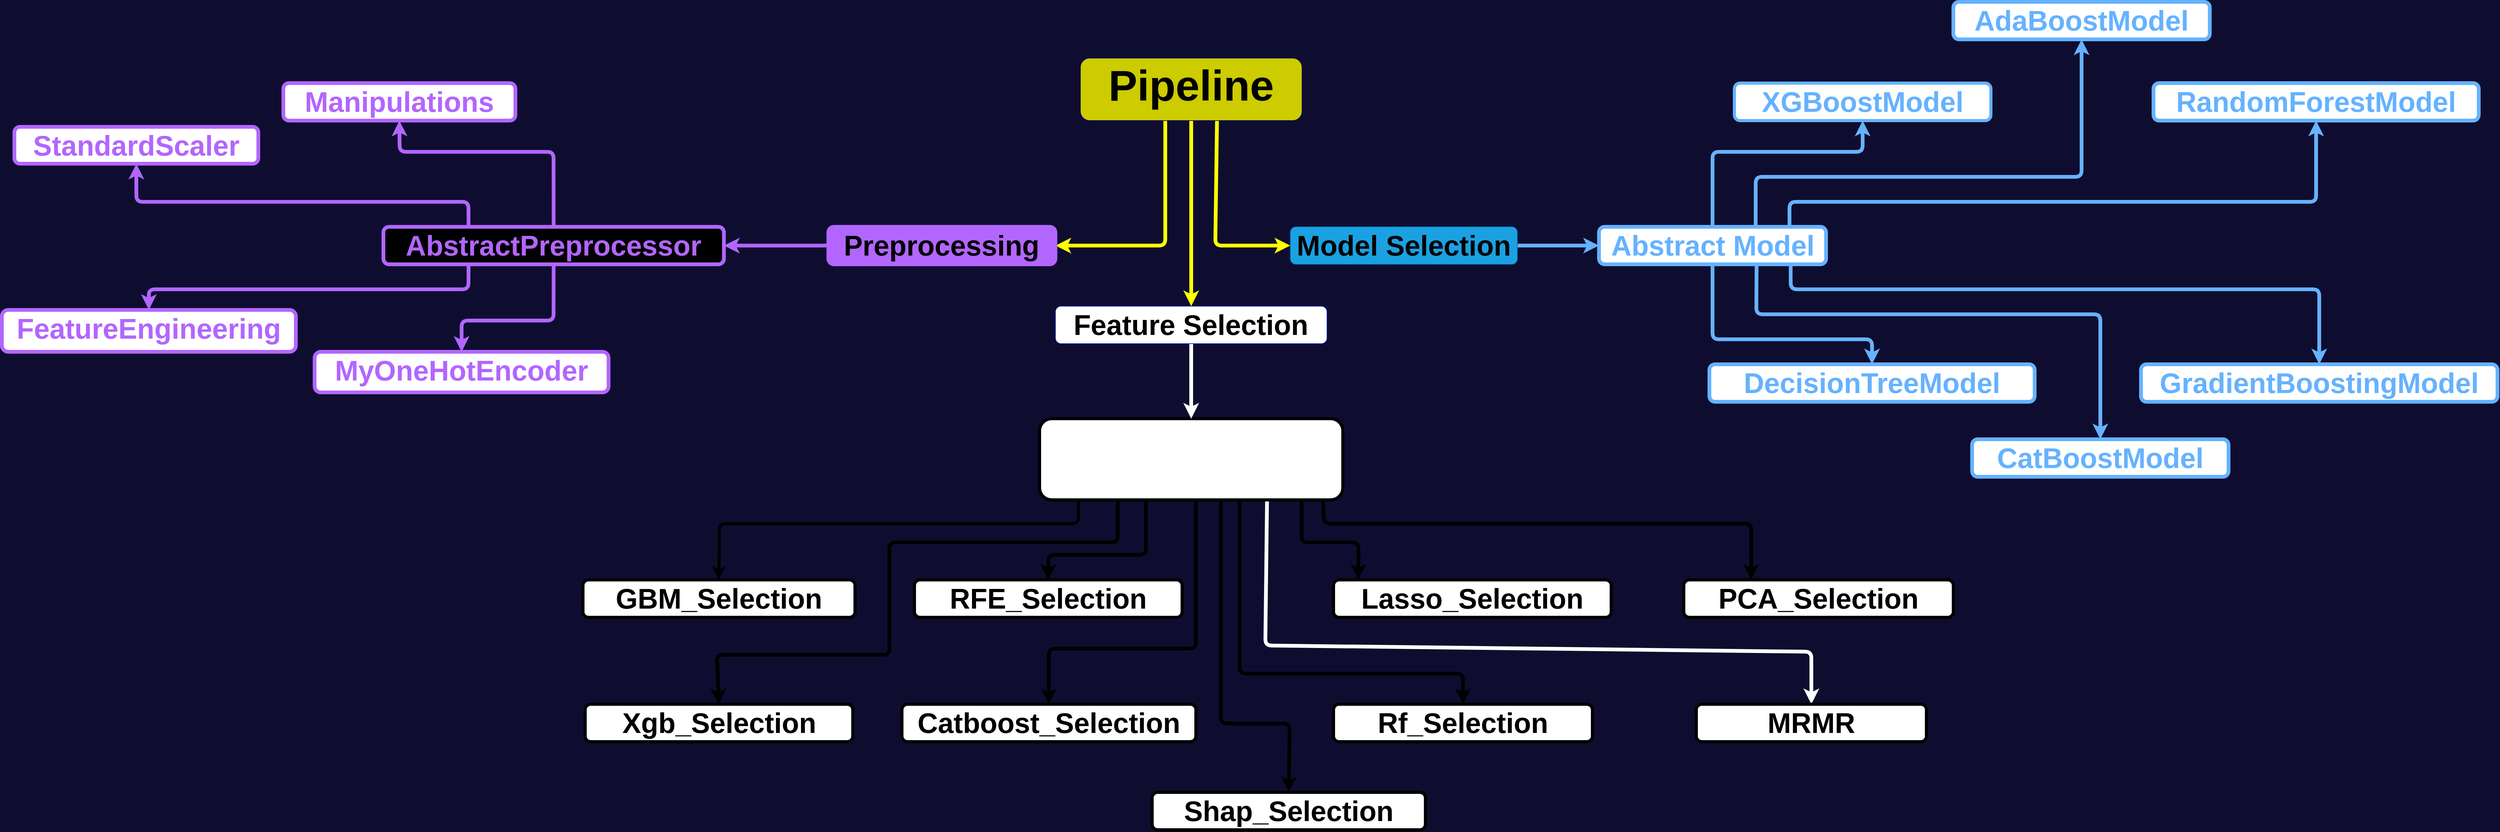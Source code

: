 <mxfile>
    <diagram id="CZib9DHG7bNLoSJY2IGV" name="Page-1">
        <mxGraphModel dx="8960" dy="3409" grid="0" gridSize="10" guides="1" tooltips="1" connect="1" arrows="1" fold="1" page="0" pageScale="1" pageWidth="1169" pageHeight="827" background="#0E0D30" math="0" shadow="0">
            <root>
                <mxCell id="0"/>
                <mxCell id="1" parent="0"/>
                <mxCell id="node13" value="&lt;p style=&quot;margin: 4px 0px 0px; text-align: center; font-size: 45px;&quot;&gt;&lt;b style=&quot;&quot;&gt;&lt;font style=&quot;font-size: 45px;&quot;&gt;Catboost_Selection&lt;/font&gt;&lt;/b&gt;&lt;/p&gt;&lt;p style=&quot;margin: 0px 0px 0px 4px; line-height: 1.6; font-size: 45px;&quot;&gt;&lt;br&gt;&lt;/p&gt;" style="verticalAlign=top;align=left;overflow=fill;fontSize=14;fontFamily=Helvetica;html=1;rounded=1;shadow=0;comic=0;labelBackgroundColor=none;strokeWidth=5;" parent="1" vertex="1">
                    <mxGeometry x="-3421" y="244" width="470" height="60" as="geometry"/>
                </mxCell>
                <mxCell id="8" style="edgeStyle=none;html=1;entryX=0.5;entryY=0;entryDx=0;entryDy=0;strokeColor=default;strokeWidth=5;fontSize=21;fontColor=#000000;exitX=0.128;exitY=1.003;exitDx=0;exitDy=0;exitPerimeter=0;" parent="1" source="node9" target="node18" edge="1">
                    <mxGeometry relative="1" as="geometry">
                        <Array as="points">
                            <mxPoint x="-3139" y="-45"/>
                            <mxPoint x="-3461" y="-45"/>
                            <mxPoint x="-3713" y="-45"/>
                        </Array>
                    </mxGeometry>
                </mxCell>
                <mxCell id="9" style="edgeStyle=none;html=1;entryX=0.5;entryY=0;entryDx=0;entryDy=0;strokeColor=default;strokeWidth=6;fontSize=21;fontColor=#000000;" parent="1" target="node16" edge="1">
                    <mxGeometry relative="1" as="geometry">
                        <mxPoint x="-3031" y="-85" as="sourcePoint"/>
                        <Array as="points">
                            <mxPoint x="-3031" y="5"/>
                            <mxPoint x="-3187" y="5"/>
                        </Array>
                    </mxGeometry>
                </mxCell>
                <mxCell id="10" style="edgeStyle=none;html=1;entryX=0.089;entryY=-0.005;entryDx=0;entryDy=0;strokeColor=default;strokeWidth=6;fontSize=21;fontColor=#000000;exitX=0.864;exitY=0.996;exitDx=0;exitDy=0;exitPerimeter=0;entryPerimeter=0;" parent="1" source="node9" target="node14" edge="1">
                    <mxGeometry relative="1" as="geometry">
                        <Array as="points">
                            <mxPoint x="-2782" y="-15"/>
                            <mxPoint x="-2691" y="-15"/>
                        </Array>
                    </mxGeometry>
                </mxCell>
                <mxCell id="11" style="edgeStyle=none;html=1;exitX=0.934;exitY=0.996;exitDx=0;exitDy=0;entryX=0.25;entryY=0;entryDx=0;entryDy=0;strokeColor=default;strokeWidth=6;fontSize=21;fontColor=#000000;exitPerimeter=0;" parent="1" source="node9" target="node12" edge="1">
                    <mxGeometry relative="1" as="geometry">
                        <Array as="points">
                            <mxPoint x="-2746" y="-45"/>
                            <mxPoint x="-2063" y="-45"/>
                        </Array>
                    </mxGeometry>
                </mxCell>
                <mxCell id="13" style="edgeStyle=none;html=1;entryX=0.5;entryY=0;entryDx=0;entryDy=0;strokeColor=default;strokeWidth=6;fontSize=21;fontColor=#000000;" parent="1" target="node15" edge="1">
                    <mxGeometry relative="1" as="geometry">
                        <mxPoint x="-2881" y="-85" as="sourcePoint"/>
                        <Array as="points">
                            <mxPoint x="-2881" y="195"/>
                            <mxPoint x="-2524" y="195"/>
                        </Array>
                    </mxGeometry>
                </mxCell>
                <mxCell id="14" style="edgeStyle=none;html=1;entryX=0.5;entryY=0;entryDx=0;entryDy=0;strokeColor=default;strokeWidth=6;fontSize=21;fontColor=#000000;" parent="1" target="node13" edge="1">
                    <mxGeometry relative="1" as="geometry">
                        <mxPoint x="-2951" y="-95" as="sourcePoint"/>
                        <Array as="points">
                            <mxPoint x="-2951" y="155"/>
                            <mxPoint x="-3186" y="155"/>
                        </Array>
                    </mxGeometry>
                </mxCell>
                <mxCell id="15" style="edgeStyle=none;html=1;entryX=0.5;entryY=0;entryDx=0;entryDy=0;strokeColor=default;strokeWidth=6;fontSize=21;fontColor=#000000;" parent="1" target="node10" edge="1">
                    <mxGeometry relative="1" as="geometry">
                        <mxPoint x="-2911" y="-85" as="sourcePoint"/>
                        <Array as="points">
                            <mxPoint x="-2911" y="275"/>
                            <mxPoint x="-2801" y="275"/>
                        </Array>
                    </mxGeometry>
                </mxCell>
                <mxCell id="16" style="edgeStyle=none;html=1;entryX=0.5;entryY=0;entryDx=0;entryDy=0;strokeColor=default;strokeWidth=6;fontSize=21;fontColor=#000000;" parent="1" target="node17" edge="1">
                    <mxGeometry relative="1" as="geometry">
                        <mxPoint x="-3076" y="-85" as="sourcePoint"/>
                        <Array as="points">
                            <mxPoint x="-3076" y="-15"/>
                            <mxPoint x="-3441" y="-15"/>
                            <mxPoint x="-3441" y="165"/>
                            <mxPoint x="-3717" y="165"/>
                        </Array>
                    </mxGeometry>
                </mxCell>
                <mxCell id="117" style="edgeStyle=none;rounded=1;sketch=0;hachureGap=4;jiggle=2;curveFitting=1;html=1;entryX=0.5;entryY=0;entryDx=0;entryDy=0;strokeColor=#FFFFFF;strokeWidth=6;fontFamily=Architects Daughter;fontSource=https%3A%2F%2Ffonts.googleapis.com%2Fcss%3Ffamily%3DArchitects%2BDaughter;fontSize=45;fontColor=#99FF99;startArrow=none;startFill=0;endArrow=classic;endFill=1;exitX=0.75;exitY=1;exitDx=0;exitDy=0;" parent="1" source="node9" target="node11" edge="1">
                    <mxGeometry relative="1" as="geometry">
                        <Array as="points">
                            <mxPoint x="-2840" y="150"/>
                            <mxPoint x="-1967" y="160"/>
                        </Array>
                    </mxGeometry>
                </mxCell>
                <mxCell id="node9" value="&lt;p style=&quot;margin: 4px 0px 0px; text-align: center; font-size: 45px;&quot;&gt;&lt;b style=&quot;background-color: initial;&quot;&gt;&lt;font color=&quot;#ffffff&quot;&gt;Feature Selection&lt;/font&gt;&lt;/b&gt;&lt;br&gt;&lt;/p&gt;&lt;p style=&quot;margin: 4px 0px 0px; text-align: center; font-size: 45px;&quot;&gt;&lt;b style=&quot;&quot;&gt;&lt;font style=&quot;font-size: 45px;&quot; color=&quot;#ffffff&quot;&gt;Abstract Class&lt;/font&gt;&lt;/b&gt;&lt;/p&gt;" style="verticalAlign=top;align=left;overflow=fill;fontSize=14;fontFamily=Helvetica;html=1;rounded=1;shadow=0;comic=0;labelBackgroundColor=none;strokeWidth=5;imageAspect=1;rotatable=0;glass=0;fillColor=default;labelBorderColor=none;spacing=10;spacingTop=0;spacingRight=0;spacingLeft=0;perimeterSpacing=0;" parent="1" vertex="1">
                    <mxGeometry x="-3201" y="-213" width="485" height="130" as="geometry"/>
                </mxCell>
                <mxCell id="node18" value="&lt;p style=&quot;margin:0px;margin-top:4px;text-align:center;&quot;&gt;&lt;b&gt;&lt;font style=&quot;font-size: 45px;&quot;&gt;GBM_Selection&lt;/font&gt;&lt;/b&gt;&lt;/p&gt;" style="verticalAlign=top;align=left;overflow=fill;fontSize=14;fontFamily=Helvetica;html=1;rounded=1;shadow=0;comic=0;labelBackgroundColor=none;strokeWidth=5;" parent="1" vertex="1">
                    <mxGeometry x="-3931" y="45" width="435" height="60" as="geometry"/>
                </mxCell>
                <mxCell id="node14" value="&lt;p style=&quot;margin: 4px 0px 0px; text-align: center; font-size: 45px;&quot;&gt;&lt;b style=&quot;&quot;&gt;&lt;font style=&quot;font-size: 45px;&quot;&gt;Lasso_Selection&lt;/font&gt;&lt;/b&gt;&lt;/p&gt;&lt;p style=&quot;margin: 0px 0px 0px 4px; line-height: 1.6; font-size: 45px;&quot;&gt;&lt;br&gt;&lt;/p&gt;" style="verticalAlign=top;align=left;overflow=fill;fontSize=14;fontFamily=Helvetica;html=1;rounded=1;shadow=0;comic=0;labelBackgroundColor=none;strokeWidth=5;" parent="1" vertex="1">
                    <mxGeometry x="-2731" y="45" width="444" height="60" as="geometry"/>
                </mxCell>
                <mxCell id="node11" value="&lt;p style=&quot;margin: 4px 0px 0px; text-align: center; font-size: 45px;&quot;&gt;&lt;b style=&quot;&quot;&gt;&lt;font style=&quot;font-size: 45px;&quot;&gt;MRMR&lt;/font&gt;&lt;/b&gt;&lt;/p&gt;&lt;p style=&quot;margin: 0px 0px 0px 4px; line-height: 1.6; font-size: 45px;&quot;&gt;&lt;br&gt;&lt;/p&gt;" style="verticalAlign=top;align=left;overflow=fill;fontSize=14;fontFamily=Helvetica;html=1;rounded=1;shadow=0;comic=0;labelBackgroundColor=none;strokeWidth=5;" parent="1" vertex="1">
                    <mxGeometry x="-2151" y="244" width="368" height="60" as="geometry"/>
                </mxCell>
                <mxCell id="node12" value="&lt;p style=&quot;margin:0px;margin-top:4px;text-align:center;&quot;&gt;&lt;b style=&quot;font-size: 45px;&quot;&gt;PCA_Selection&lt;/b&gt;&lt;/p&gt;&lt;p style=&quot;margin:0 0 0 4px;line-height:1.6;&quot;&gt;&lt;br&gt;&lt;/p&gt;" style="verticalAlign=top;align=left;overflow=fill;fontSize=14;fontFamily=Helvetica;html=1;rounded=1;shadow=0;comic=0;labelBackgroundColor=none;strokeWidth=5;" parent="1" vertex="1">
                    <mxGeometry x="-2171" y="45" width="431" height="60" as="geometry"/>
                </mxCell>
                <mxCell id="node16" value="&lt;p style=&quot;margin: 4px 0px 0px; text-align: center; font-size: 45px;&quot;&gt;&lt;b style=&quot;&quot;&gt;&lt;font style=&quot;font-size: 45px;&quot;&gt;RFE_Selection&lt;/font&gt;&lt;/b&gt;&lt;/p&gt;&lt;p style=&quot;margin: 0px 0px 0px 4px; line-height: 1.6; font-size: 45px;&quot;&gt;&lt;br&gt;&lt;/p&gt;" style="verticalAlign=top;align=left;overflow=fill;fontSize=14;fontFamily=Helvetica;html=1;rounded=1;shadow=0;comic=0;labelBackgroundColor=none;strokeWidth=5;" parent="1" vertex="1">
                    <mxGeometry x="-3401" y="45" width="428" height="60" as="geometry"/>
                </mxCell>
                <mxCell id="node15" value="&lt;p style=&quot;margin:0px;margin-top:4px;text-align:center;&quot;&gt;&lt;b style=&quot;font-size: 45px;&quot;&gt;Rf_Selection&lt;/b&gt;&lt;/p&gt;&lt;p style=&quot;margin:0 0 0 4px;line-height:1.6;&quot;&gt;&lt;br&gt;&lt;/p&gt;" style="verticalAlign=top;align=left;overflow=fill;fontSize=14;fontFamily=Helvetica;html=1;rounded=1;shadow=0;comic=0;labelBackgroundColor=none;strokeWidth=5;" parent="1" vertex="1">
                    <mxGeometry x="-2731" y="244" width="414" height="60" as="geometry"/>
                </mxCell>
                <mxCell id="node10" value="&lt;p style=&quot;margin:0px;margin-top:4px;text-align:center;&quot;&gt;&lt;b style=&quot;font-size: 45px;&quot;&gt;Shap_Selection&lt;/b&gt;&lt;/p&gt;" style="verticalAlign=top;align=left;overflow=fill;fontSize=14;fontFamily=Helvetica;html=1;rounded=1;shadow=0;comic=0;labelBackgroundColor=none;strokeWidth=5;" parent="1" vertex="1">
                    <mxGeometry x="-3021" y="385" width="437" height="60" as="geometry"/>
                </mxCell>
                <mxCell id="node17" value="&lt;p style=&quot;margin: 4px 0px 0px; text-align: center; font-size: 45px;&quot;&gt;&lt;b style=&quot;&quot;&gt;&lt;font style=&quot;font-size: 45px;&quot;&gt;Xgb_Selection&lt;/font&gt;&lt;/b&gt;&lt;/p&gt;&lt;p style=&quot;margin: 0px 0px 0px 4px; line-height: 1.6; font-size: 45px;&quot;&gt;&lt;br&gt;&lt;/p&gt;" style="verticalAlign=top;align=left;overflow=fill;fontSize=14;fontFamily=Helvetica;html=1;rounded=1;shadow=0;comic=0;labelBackgroundColor=none;strokeWidth=5;" parent="1" vertex="1">
                    <mxGeometry x="-3927.5" y="244" width="428" height="60" as="geometry"/>
                </mxCell>
                <mxCell id="27" style="edgeStyle=none;rounded=1;sketch=0;hachureGap=4;jiggle=2;curveFitting=1;html=1;entryX=0.5;entryY=1;entryDx=0;entryDy=0;strokeColor=#66B2FF;strokeWidth=6;fontFamily=Architects Daughter;fontSource=https%3A%2F%2Ffonts.googleapis.com%2Fcss%3Ffamily%3DArchitects%2BDaughter;fontSize=45;fontColor=#66B2FF;startArrow=none;startFill=0;endArrow=classic;endFill=1;exitX=0.5;exitY=0;exitDx=0;exitDy=0;" parent="1" source="node1" target="node6" edge="1">
                    <mxGeometry relative="1" as="geometry">
                        <Array as="points">
                            <mxPoint x="-2125" y="-640"/>
                            <mxPoint x="-1885" y="-640"/>
                        </Array>
                    </mxGeometry>
                </mxCell>
                <mxCell id="34" style="edgeStyle=none;rounded=1;sketch=0;hachureGap=4;jiggle=2;curveFitting=1;html=1;entryX=0.5;entryY=1;entryDx=0;entryDy=0;strokeColor=#66B2FF;strokeWidth=6;fontFamily=Architects Daughter;fontSource=https%3A%2F%2Ffonts.googleapis.com%2Fcss%3Ffamily%3DArchitects%2BDaughter;fontSize=45;fontColor=#66B2FF;startArrow=none;startFill=0;endArrow=classic;endFill=1;exitX=0.839;exitY=0;exitDx=0;exitDy=0;exitPerimeter=0;" parent="1" source="node1" target="node7" edge="1">
                    <mxGeometry relative="1" as="geometry">
                        <mxPoint x="-1910" y="-400" as="sourcePoint"/>
                        <Array as="points">
                            <mxPoint x="-2002" y="-560"/>
                            <mxPoint x="-1880" y="-560"/>
                            <mxPoint x="-1160" y="-560"/>
                        </Array>
                    </mxGeometry>
                </mxCell>
                <mxCell id="35" style="edgeStyle=none;rounded=1;sketch=0;hachureGap=4;jiggle=2;curveFitting=1;html=1;entryX=0.5;entryY=0;entryDx=0;entryDy=0;strokeColor=#66B2FF;strokeWidth=6;fontFamily=Architects Daughter;fontSource=https%3A%2F%2Ffonts.googleapis.com%2Fcss%3Ffamily%3DArchitects%2BDaughter;fontSize=45;fontColor=#66B2FF;startArrow=none;startFill=0;endArrow=classic;endFill=1;" parent="1" source="node1" target="32" edge="1">
                    <mxGeometry relative="1" as="geometry">
                        <Array as="points">
                            <mxPoint x="-2125" y="-340"/>
                            <mxPoint x="-1870" y="-340"/>
                        </Array>
                    </mxGeometry>
                </mxCell>
                <mxCell id="36" style="edgeStyle=none;rounded=1;sketch=0;hachureGap=4;jiggle=2;curveFitting=1;html=1;entryX=0.5;entryY=0;entryDx=0;entryDy=0;strokeColor=#66B2FF;strokeWidth=6;fontFamily=Architects Daughter;fontSource=https%3A%2F%2Ffonts.googleapis.com%2Fcss%3Ffamily%3DArchitects%2BDaughter;fontSize=45;fontColor=#66B2FF;startArrow=none;startFill=0;endArrow=classic;endFill=1;exitX=0.844;exitY=1;exitDx=0;exitDy=0;exitPerimeter=0;" parent="1" source="node1" target="28" edge="1">
                    <mxGeometry relative="1" as="geometry">
                        <mxPoint x="-2080" y="-450" as="sourcePoint"/>
                        <Array as="points">
                            <mxPoint x="-2000" y="-420"/>
                            <mxPoint x="-1155" y="-420"/>
                        </Array>
                    </mxGeometry>
                </mxCell>
                <mxCell id="38" style="edgeStyle=none;rounded=1;sketch=0;hachureGap=4;jiggle=2;curveFitting=1;html=1;entryX=0.5;entryY=1;entryDx=0;entryDy=0;strokeColor=#66B2FF;strokeWidth=6;fontFamily=Architects Daughter;fontSource=https%3A%2F%2Ffonts.googleapis.com%2Fcss%3Ffamily%3DArchitects%2BDaughter;fontSize=45;fontColor=#66B2FF;startArrow=none;startFill=0;endArrow=classic;endFill=1;exitX=0.69;exitY=0;exitDx=0;exitDy=0;exitPerimeter=0;" parent="1" source="node1" target="37" edge="1">
                    <mxGeometry relative="1" as="geometry">
                        <mxPoint x="-2080" y="-510" as="sourcePoint"/>
                        <Array as="points">
                            <mxPoint x="-2056" y="-600"/>
                            <mxPoint x="-1810" y="-600"/>
                            <mxPoint x="-1535" y="-600"/>
                        </Array>
                    </mxGeometry>
                </mxCell>
                <mxCell id="40" style="edgeStyle=none;rounded=1;sketch=0;hachureGap=4;jiggle=2;curveFitting=1;html=1;entryX=0.5;entryY=0;entryDx=0;entryDy=0;strokeColor=#66B2FF;strokeWidth=6;fontFamily=Architects Daughter;fontSource=https%3A%2F%2Ffonts.googleapis.com%2Fcss%3Ffamily%3DArchitects%2BDaughter;fontSize=45;fontColor=#66B2FF;startArrow=none;startFill=0;endArrow=classic;endFill=1;exitX=0.694;exitY=1;exitDx=0;exitDy=0;exitPerimeter=0;" parent="1" source="node1" target="39" edge="1">
                    <mxGeometry relative="1" as="geometry">
                        <Array as="points">
                            <mxPoint x="-2055" y="-380"/>
                            <mxPoint x="-1505" y="-380"/>
                        </Array>
                    </mxGeometry>
                </mxCell>
                <mxCell id="node1" value="&lt;p style=&quot;margin:0px;margin-top:4px;text-align:center;&quot;&gt;&lt;b style=&quot;font-size: 45px;&quot;&gt;&lt;font color=&quot;#66b2ff&quot;&gt;Abstract Model&lt;/font&gt;&lt;/b&gt;&lt;/p&gt;" style="verticalAlign=top;align=left;overflow=fill;fontSize=14;fontFamily=Helvetica;html=1;rounded=1;shadow=0;comic=0;labelBackgroundColor=none;strokeWidth=6;strokeColor=#66B2FF;rotation=0;" parent="1" vertex="1">
                    <mxGeometry x="-2306.5" y="-520" width="363" height="60" as="geometry"/>
                </mxCell>
                <mxCell id="node7" value="&lt;p style=&quot;margin:0px;margin-top:4px;text-align:center;&quot;&gt;&lt;b&gt;&lt;font color=&quot;#66b2ff&quot; style=&quot;font-size: 45px;&quot;&gt;RandomForestModel&lt;/font&gt;&lt;/b&gt;&lt;/p&gt;" style="verticalAlign=top;align=left;overflow=fill;fontSize=14;fontFamily=Helvetica;html=1;rounded=1;shadow=0;comic=0;labelBackgroundColor=none;strokeWidth=6;strokeColor=#66B2FF;" parent="1" vertex="1">
                    <mxGeometry x="-1420" y="-750" width="520" height="60" as="geometry"/>
                </mxCell>
                <mxCell id="25" style="edgeStyle=none;rounded=0;sketch=0;hachureGap=4;jiggle=2;curveFitting=1;html=1;entryX=0;entryY=0.5;entryDx=0;entryDy=0;strokeColor=#66B2FF;strokeWidth=6;fontFamily=Architects Daughter;fontSource=https%3A%2F%2Ffonts.googleapis.com%2Fcss%3Ffamily%3DArchitects%2BDaughter;fontSize=45;fontColor=#000000;startArrow=none;startFill=0;endArrow=classic;endFill=1;fillColor=#1ba1e2;" parent="1" source="node8" target="node1" edge="1">
                    <mxGeometry relative="1" as="geometry"/>
                </mxCell>
                <mxCell id="node8" value="&lt;p style=&quot;margin:0px;margin-top:4px;text-align:center;&quot;&gt;&lt;b style=&quot;font-size: 45px;&quot;&gt;&lt;font color=&quot;#000000&quot;&gt;Model Selection&lt;/font&gt;&lt;/b&gt;&lt;/p&gt;" style="verticalAlign=top;align=left;overflow=fill;fontSize=14;fontFamily=Helvetica;html=1;rounded=1;shadow=0;comic=0;labelBackgroundColor=none;strokeWidth=1;fillColor=#1ba1e2;fontColor=#ffffff;strokeColor=#006EAF;rotation=0;" parent="1" vertex="1">
                    <mxGeometry x="-2800" y="-520" width="363" height="60" as="geometry"/>
                </mxCell>
                <mxCell id="node6" value="&lt;p style=&quot;margin:0px;margin-top:4px;text-align:center;&quot;&gt;&lt;b&gt;&lt;font color=&quot;#66b2ff&quot; style=&quot;font-size: 45px;&quot;&gt;XGBoostModel&lt;/font&gt;&lt;/b&gt;&lt;/p&gt;" style="verticalAlign=top;align=left;overflow=fill;fontSize=14;fontFamily=Helvetica;html=1;rounded=1;shadow=0;comic=0;labelBackgroundColor=none;strokeWidth=5;strokeColor=#66B2FF;" parent="1" vertex="1">
                    <mxGeometry x="-2090" y="-750" width="410" height="60" as="geometry"/>
                </mxCell>
                <mxCell id="5" style="edgeStyle=none;html=1;strokeColor=#FFFF00;strokeWidth=6;entryX=0.5;entryY=0;entryDx=0;entryDy=0;" parent="1" source="node0" target="18" edge="1">
                    <mxGeometry relative="1" as="geometry">
                        <mxPoint x="-2970" y="-90" as="targetPoint"/>
                        <Array as="points"/>
                    </mxGeometry>
                </mxCell>
                <mxCell id="24" style="edgeStyle=none;sketch=0;hachureGap=4;jiggle=2;curveFitting=1;html=1;entryX=0;entryY=0.5;entryDx=0;entryDy=0;strokeColor=#FFFF00;strokeWidth=6;fontFamily=Architects Daughter;fontSource=https%3A%2F%2Ffonts.googleapis.com%2Fcss%3Ffamily%3DArchitects%2BDaughter;fontSize=45;fontColor=#000000;startArrow=none;startFill=0;endArrow=classic;endFill=1;rounded=1;" parent="1" target="node8" edge="1">
                    <mxGeometry relative="1" as="geometry">
                        <mxPoint x="-2917" y="-710" as="sourcePoint"/>
                        <Array as="points">
                            <mxPoint x="-2920" y="-490"/>
                        </Array>
                    </mxGeometry>
                </mxCell>
                <mxCell id="114" style="edgeStyle=none;rounded=1;sketch=0;hachureGap=4;jiggle=2;curveFitting=1;html=1;exitX=0.383;exitY=1;exitDx=0;exitDy=0;entryX=1;entryY=0.5;entryDx=0;entryDy=0;strokeColor=#FFFF00;strokeWidth=6;fontFamily=Architects Daughter;fontSource=https%3A%2F%2Ffonts.googleapis.com%2Fcss%3Ffamily%3DArchitects%2BDaughter;fontSize=45;fontColor=#66B2FF;startArrow=none;startFill=0;endArrow=classic;endFill=1;exitPerimeter=0;" parent="1" source="node0" target="104" edge="1">
                    <mxGeometry relative="1" as="geometry">
                        <Array as="points">
                            <mxPoint x="-3000" y="-490"/>
                        </Array>
                    </mxGeometry>
                </mxCell>
                <mxCell id="node0" value="&lt;p style=&quot;margin:0px;margin-top:4px;text-align:center;&quot;&gt;&lt;font size=&quot;1&quot; color=&quot;#000000&quot;&gt;&lt;b style=&quot;font-size: 69px;&quot;&gt;Pipeline&lt;/b&gt;&lt;/font&gt;&lt;/p&gt;" style="verticalAlign=top;align=left;overflow=fill;fontSize=14;fontFamily=Helvetica;html=1;rounded=1;shadow=0;comic=0;labelBackgroundColor=none;strokeWidth=1;fillStyle=auto;gradientColor=none;fillColor=#CCCC00;strokeColor=#000066;" parent="1" vertex="1">
                    <mxGeometry x="-3135.75" y="-790" width="354.5" height="100" as="geometry"/>
                </mxCell>
                <mxCell id="node20" value="&lt;p style=&quot;margin:0px;margin-top:4px;text-align:center;&quot;&gt;&lt;b&gt;&lt;font style=&quot;font-size: 45px;&quot; color=&quot;#b266ff&quot;&gt;FeatureEngineering&lt;/font&gt;&lt;/b&gt;&lt;/p&gt;" style="verticalAlign=top;align=left;overflow=fill;fontSize=14;fontFamily=Helvetica;html=1;rounded=1;shadow=0;comic=0;labelBackgroundColor=none;strokeWidth=6;strokeColor=#B266FF;" parent="1" vertex="1">
                    <mxGeometry x="-4860" y="-387" width="470" height="67" as="geometry"/>
                </mxCell>
                <mxCell id="node21" value="&lt;p style=&quot;margin:0px;margin-top:4px;text-align:center;&quot;&gt;&lt;b&gt;&lt;font color=&quot;#b266ff&quot; style=&quot;font-size: 45px;&quot;&gt;Manipulations&lt;/font&gt;&lt;/b&gt;&lt;/p&gt;" style="verticalAlign=top;align=left;overflow=fill;fontSize=14;fontFamily=Helvetica;html=1;rounded=1;shadow=0;comic=0;labelBackgroundColor=none;strokeWidth=6;strokeColor=#B266FF;" parent="1" vertex="1">
                    <mxGeometry x="-4410" y="-750" width="371" height="60" as="geometry"/>
                </mxCell>
                <mxCell id="node22" value="&lt;p style=&quot;margin:0px;margin-top:4px;text-align:center;&quot;&gt;&lt;b&gt;&lt;font style=&quot;font-size: 45px;&quot; color=&quot;#b266ff&quot;&gt;MyOneHotEncoder&lt;/font&gt;&lt;/b&gt;&lt;/p&gt;" style="verticalAlign=top;align=left;overflow=fill;fontSize=14;fontFamily=Helvetica;html=1;rounded=1;shadow=0;comic=0;labelBackgroundColor=none;strokeWidth=6;strokeColor=#B266FF;" parent="1" vertex="1">
                    <mxGeometry x="-4360" y="-320" width="470" height="65" as="geometry"/>
                </mxCell>
                <mxCell id="node23" value="&lt;p style=&quot;margin:0px;margin-top:4px;text-align:center;&quot;&gt;&lt;b&gt;&lt;font style=&quot;font-size: 45px;&quot; color=&quot;#b266ff&quot;&gt;StandardScaler&lt;/font&gt;&lt;/b&gt;&lt;/p&gt;" style="verticalAlign=top;align=left;overflow=fill;fontSize=14;fontFamily=Helvetica;html=1;rounded=1;shadow=0;comic=0;labelBackgroundColor=none;strokeWidth=6;strokeColor=#B266FF;" parent="1" vertex="1">
                    <mxGeometry x="-4840" y="-680" width="390" height="59" as="geometry"/>
                </mxCell>
                <mxCell id="23" style="edgeStyle=none;curved=1;hachureGap=4;html=1;strokeColor=#FFFFFF;strokeWidth=6;fontFamily=Architects Daughter;fontSource=https%3A%2F%2Ffonts.googleapis.com%2Fcss%3Ffamily%3DArchitects%2BDaughter;fontSize=45;fontColor=#000000;startArrow=none;startFill=0;endArrow=classic;endFill=1;fillColor=#f5f5f5;exitX=0.5;exitY=1;exitDx=0;exitDy=0;entryX=0.5;entryY=0;entryDx=0;entryDy=0;" parent="1" source="18" target="node9" edge="1">
                    <mxGeometry relative="1" as="geometry">
                        <mxPoint x="-2970" y="-333" as="sourcePoint"/>
                        <mxPoint x="-2970" y="-123" as="targetPoint"/>
                    </mxGeometry>
                </mxCell>
                <mxCell id="18" value="&lt;p style=&quot;margin:0px;margin-top:4px;text-align:center;&quot;&gt;&lt;b style=&quot;font-size: 45px;&quot;&gt;&lt;font color=&quot;#000000&quot;&gt;Feature Selection&lt;/font&gt;&lt;/b&gt;&lt;/p&gt;" style="verticalAlign=top;align=left;overflow=fill;fontSize=14;fontFamily=Helvetica;html=1;rounded=1;shadow=0;comic=0;labelBackgroundColor=none;strokeWidth=1;fillColor=#FFFFFF;fontColor=#ffffff;strokeColor=#001DBC;rotation=0;" parent="1" vertex="1">
                    <mxGeometry x="-3175.62" y="-393" width="434.25" height="60" as="geometry"/>
                </mxCell>
                <mxCell id="28" value="&lt;p style=&quot;margin:0px;margin-top:4px;text-align:center;&quot;&gt;&lt;b&gt;&lt;font color=&quot;#66b2ff&quot; style=&quot;font-size: 45px;&quot;&gt;GradientBoostingModel&lt;/font&gt;&lt;/b&gt;&lt;/p&gt;" style="verticalAlign=top;align=left;overflow=fill;fontSize=14;fontFamily=Helvetica;html=1;rounded=1;shadow=0;comic=0;labelBackgroundColor=none;strokeWidth=6;strokeColor=#66B2FF;" parent="1" vertex="1">
                    <mxGeometry x="-1440" y="-300" width="570" height="60" as="geometry"/>
                </mxCell>
                <mxCell id="32" value="&lt;p style=&quot;margin:0px;margin-top:4px;text-align:center;&quot;&gt;&lt;b&gt;&lt;font color=&quot;#66b2ff&quot; style=&quot;font-size: 45px;&quot;&gt;DecisionTreeModel&lt;/font&gt;&lt;/b&gt;&lt;/p&gt;" style="verticalAlign=top;align=left;overflow=fill;fontSize=14;fontFamily=Helvetica;html=1;rounded=1;shadow=0;comic=0;labelBackgroundColor=none;strokeWidth=6;strokeColor=#66B2FF;" parent="1" vertex="1">
                    <mxGeometry x="-2130" y="-300" width="520" height="60" as="geometry"/>
                </mxCell>
                <mxCell id="37" value="&lt;p style=&quot;margin:0px;margin-top:4px;text-align:center;&quot;&gt;&lt;b&gt;&lt;font color=&quot;#66b2ff&quot; style=&quot;font-size: 45px;&quot;&gt;AdaBoostModel&lt;/font&gt;&lt;/b&gt;&lt;/p&gt;" style="verticalAlign=top;align=left;overflow=fill;fontSize=14;fontFamily=Helvetica;html=1;rounded=1;shadow=0;comic=0;labelBackgroundColor=none;strokeWidth=6;strokeColor=#66B2FF;" parent="1" vertex="1">
                    <mxGeometry x="-1740" y="-880" width="410" height="60" as="geometry"/>
                </mxCell>
                <mxCell id="39" value="&lt;p style=&quot;margin:0px;margin-top:4px;text-align:center;&quot;&gt;&lt;b&gt;&lt;font color=&quot;#66b2ff&quot; style=&quot;font-size: 45px;&quot;&gt;CatBoostModel&lt;/font&gt;&lt;/b&gt;&lt;/p&gt;" style="verticalAlign=top;align=left;overflow=fill;fontSize=14;fontFamily=Helvetica;html=1;rounded=1;shadow=0;comic=0;labelBackgroundColor=none;strokeWidth=6;strokeColor=#66B2FF;" parent="1" vertex="1">
                    <mxGeometry x="-1710" y="-180" width="410" height="60" as="geometry"/>
                </mxCell>
                <mxCell id="116" style="edgeStyle=none;rounded=1;sketch=0;hachureGap=4;jiggle=2;curveFitting=1;html=1;strokeColor=#B266FF;strokeWidth=6;fontFamily=Architects Daughter;fontSource=https%3A%2F%2Ffonts.googleapis.com%2Fcss%3Ffamily%3DArchitects%2BDaughter;fontSize=45;fontColor=#000000;startArrow=none;startFill=0;endArrow=classic;endFill=1;" parent="1" source="104" target="115" edge="1">
                    <mxGeometry relative="1" as="geometry"/>
                </mxCell>
                <mxCell id="104" value="&lt;p style=&quot;margin:0px;margin-top:4px;text-align:center;&quot;&gt;&lt;font color=&quot;#000000&quot; style=&quot;font-size: 45px;&quot;&gt;&lt;b&gt;Preprocessing&lt;/b&gt;&lt;/font&gt;&lt;/p&gt;" style="verticalAlign=top;align=left;overflow=fill;fontSize=14;fontFamily=Helvetica;html=1;rounded=1;shadow=0;comic=0;labelBackgroundColor=none;strokeWidth=6;strokeColor=#B266FF;rotation=0;fillColor=#B266FF;fontColor=#ffffff;" parent="1" vertex="1">
                    <mxGeometry x="-3538.62" y="-520" width="363" height="60" as="geometry"/>
                </mxCell>
                <mxCell id="118" style="edgeStyle=none;rounded=1;sketch=0;hachureGap=4;jiggle=2;curveFitting=1;html=1;entryX=0.5;entryY=1;entryDx=0;entryDy=0;strokeColor=#B266FF;strokeWidth=6;fontFamily=Architects Daughter;fontSource=https%3A%2F%2Ffonts.googleapis.com%2Fcss%3Ffamily%3DArchitects%2BDaughter;fontSize=45;fontColor=#B266FF;startArrow=none;startFill=0;endArrow=classic;endFill=1;" parent="1" source="115" target="node21" edge="1">
                    <mxGeometry relative="1" as="geometry">
                        <Array as="points">
                            <mxPoint x="-3978" y="-640"/>
                            <mxPoint x="-4224" y="-640"/>
                        </Array>
                    </mxGeometry>
                </mxCell>
                <mxCell id="119" style="edgeStyle=none;rounded=1;sketch=0;hachureGap=4;jiggle=2;curveFitting=1;html=1;entryX=0.5;entryY=0;entryDx=0;entryDy=0;strokeColor=#B266FF;strokeWidth=6;fontFamily=Architects Daughter;fontSource=https%3A%2F%2Ffonts.googleapis.com%2Fcss%3Ffamily%3DArchitects%2BDaughter;fontSize=45;fontColor=#B266FF;startArrow=none;startFill=0;endArrow=classic;endFill=1;" parent="1" source="115" target="node22" edge="1">
                    <mxGeometry relative="1" as="geometry">
                        <Array as="points">
                            <mxPoint x="-3978" y="-370"/>
                            <mxPoint x="-4125" y="-370"/>
                        </Array>
                    </mxGeometry>
                </mxCell>
                <mxCell id="120" style="edgeStyle=none;rounded=1;sketch=0;hachureGap=4;jiggle=2;curveFitting=1;html=1;entryX=0.5;entryY=1;entryDx=0;entryDy=0;strokeColor=#B266FF;strokeWidth=6;fontFamily=Architects Daughter;fontSource=https%3A%2F%2Ffonts.googleapis.com%2Fcss%3Ffamily%3DArchitects%2BDaughter;fontSize=45;fontColor=#B266FF;startArrow=none;startFill=0;endArrow=classic;endFill=1;exitX=0.25;exitY=0;exitDx=0;exitDy=0;" parent="1" source="115" target="node23" edge="1">
                    <mxGeometry relative="1" as="geometry">
                        <Array as="points">
                            <mxPoint x="-4114" y="-560"/>
                            <mxPoint x="-4280" y="-560"/>
                            <mxPoint x="-4645" y="-560"/>
                        </Array>
                    </mxGeometry>
                </mxCell>
                <mxCell id="121" style="edgeStyle=none;rounded=1;sketch=0;hachureGap=4;jiggle=2;curveFitting=1;html=1;entryX=0.5;entryY=0;entryDx=0;entryDy=0;strokeColor=#B266FF;strokeWidth=6;fontFamily=Architects Daughter;fontSource=https%3A%2F%2Ffonts.googleapis.com%2Fcss%3Ffamily%3DArchitects%2BDaughter;fontSize=45;fontColor=#B266FF;startArrow=none;startFill=0;endArrow=classic;endFill=1;exitX=0.25;exitY=1;exitDx=0;exitDy=0;" parent="1" source="115" target="node20" edge="1">
                    <mxGeometry relative="1" as="geometry">
                        <Array as="points">
                            <mxPoint x="-4114" y="-420"/>
                            <mxPoint x="-4625" y="-420"/>
                        </Array>
                    </mxGeometry>
                </mxCell>
                <mxCell id="115" value="&lt;p style=&quot;margin:0px;margin-top:4px;text-align:center;&quot;&gt;&lt;font style=&quot;font-size: 45px;&quot;&gt;AbstractPreprocessor&lt;/font&gt;&lt;/p&gt;" style="verticalAlign=top;align=left;overflow=fill;fontSize=14;fontFamily=Helvetica;html=1;rounded=1;shadow=0;comic=0;labelBackgroundColor=none;strokeWidth=6;strokeColor=#B266FF;rotation=0;fillColor=#000000;fontColor=#B266FF;fontStyle=1" parent="1" vertex="1">
                    <mxGeometry x="-4250" y="-520" width="544.38" height="60" as="geometry"/>
                </mxCell>
            </root>
        </mxGraphModel>
    </diagram>
</mxfile>